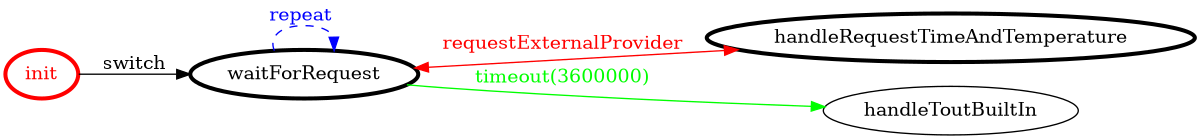 /*
*
* A GraphViz DOT FSM description 
* Please use a GraphViz visualizer (like http://www.webgraphviz.com)
*  
*/

digraph finite_state_machine {
	rankdir=LR
	size="8,5"
	
	init [ color = red ][ fontcolor = red ][ penwidth = 3 ]
	waitForRequest [ color = black ][ fontcolor = black ][ penwidth = 3 ]
	handleRequestTimeAndTemperature [ color = black ][ fontcolor = black ][ penwidth = 3 ]
	
	init -> waitForRequest [ label = "switch" ][ color = black ][ fontcolor = black ]
	waitForRequest -> handleToutBuiltIn [ label = "timeout(3600000)" ][ color = green ][ fontcolor = green ]
	waitForRequest -> waitForRequest [ label = "repeat "][ style = dashed ][ color = blue ][ fontcolor = blue ]
	waitForRequest -> handleRequestTimeAndTemperature [ label = "requestExternalProvider" ][ color = red ][ fontcolor = red ][ dir = both ]
}
